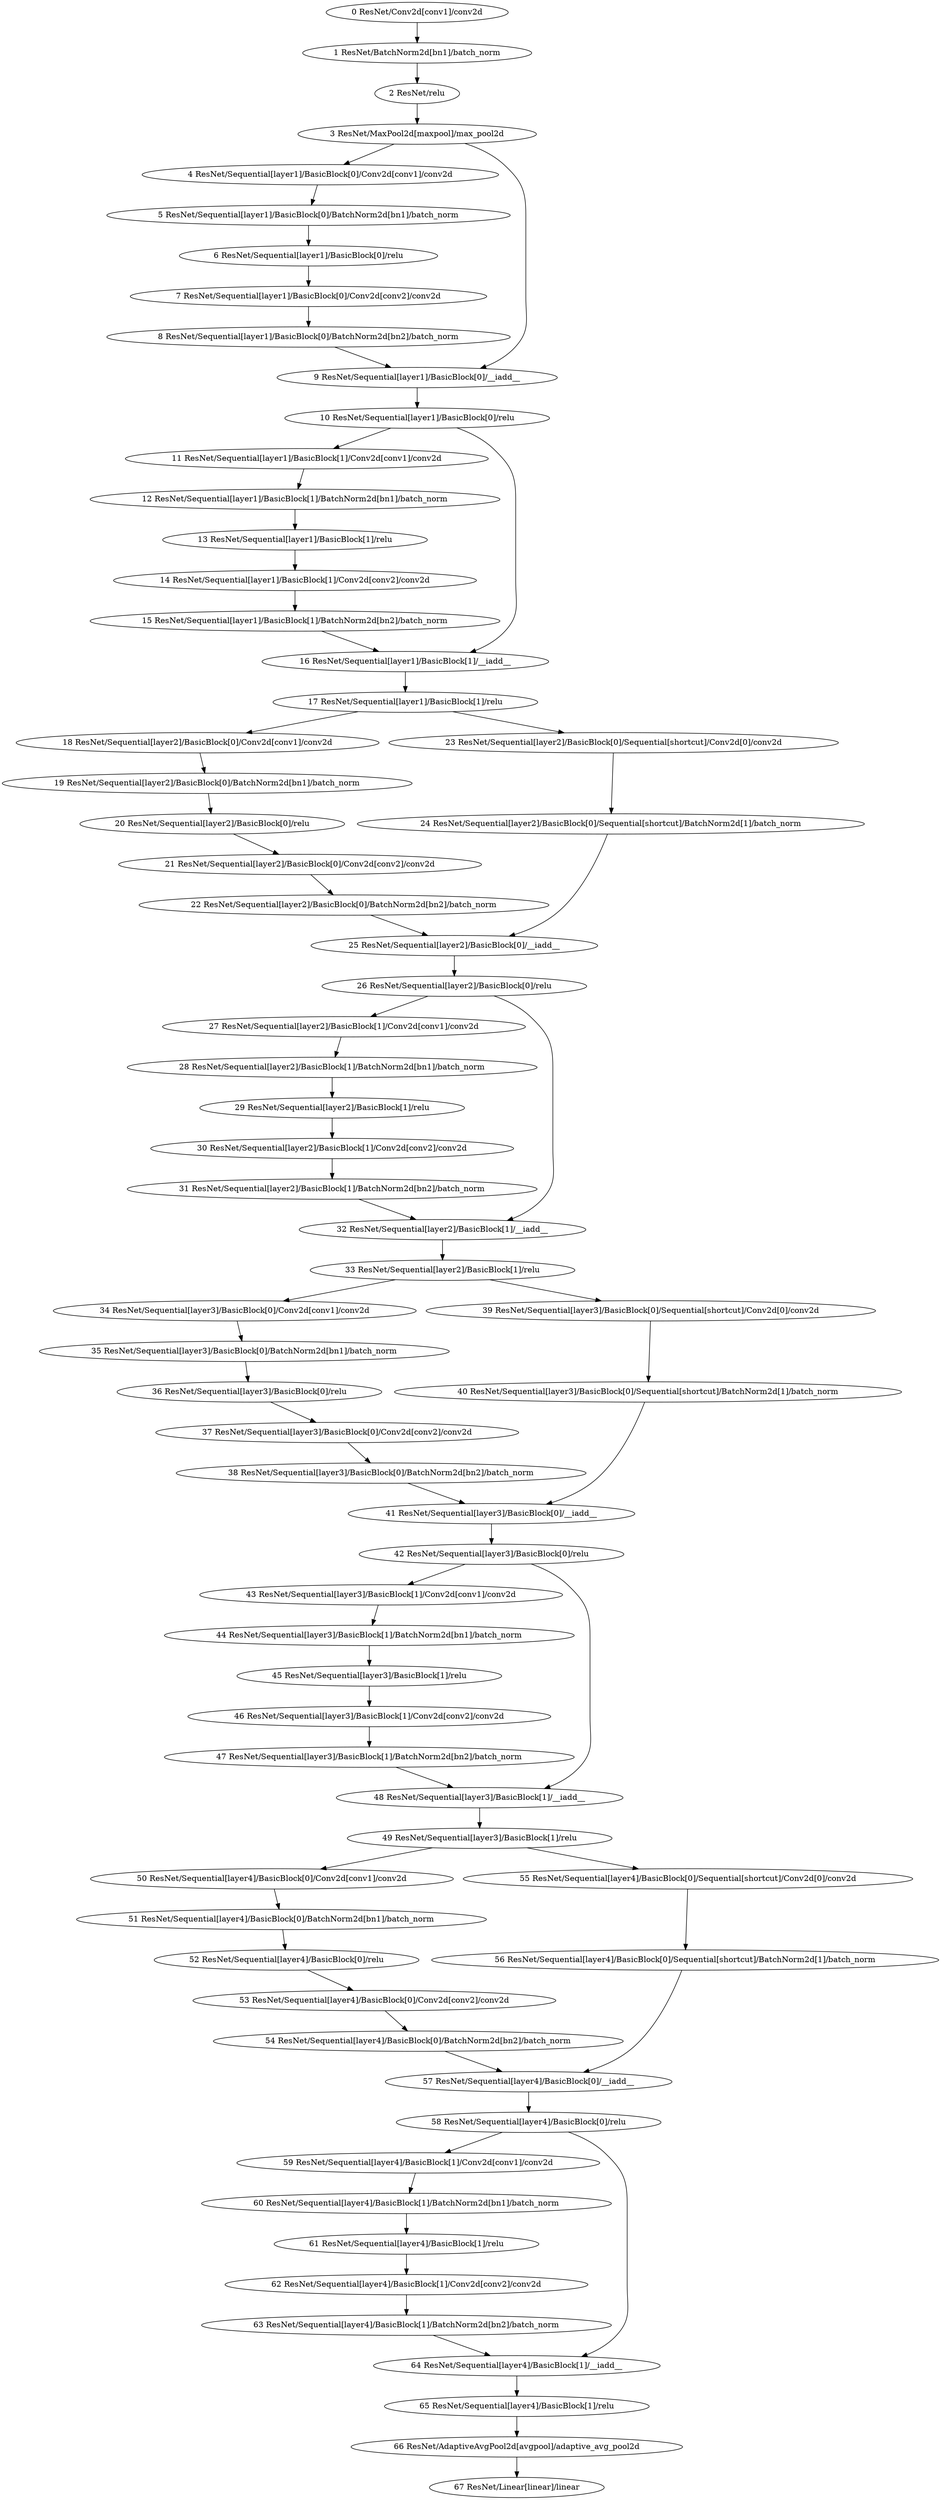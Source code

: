 strict digraph  {
"0 ResNet/Conv2d[conv1]/conv2d" [id=0, scope="ResNet/Conv2d[conv1]", type=conv2d];
"1 ResNet/BatchNorm2d[bn1]/batch_norm" [id=1, scope="ResNet/BatchNorm2d[bn1]", type=batch_norm];
"2 ResNet/relu" [id=2, scope=ResNet, type=relu];
"3 ResNet/MaxPool2d[maxpool]/max_pool2d" [id=3, scope="ResNet/MaxPool2d[maxpool]", type=max_pool2d];
"4 ResNet/Sequential[layer1]/BasicBlock[0]/Conv2d[conv1]/conv2d" [id=4, scope="ResNet/Sequential[layer1]/BasicBlock[0]/Conv2d[conv1]", type=conv2d];
"5 ResNet/Sequential[layer1]/BasicBlock[0]/BatchNorm2d[bn1]/batch_norm" [id=5, scope="ResNet/Sequential[layer1]/BasicBlock[0]/BatchNorm2d[bn1]", type=batch_norm];
"6 ResNet/Sequential[layer1]/BasicBlock[0]/relu" [id=6, scope="ResNet/Sequential[layer1]/BasicBlock[0]", type=relu];
"7 ResNet/Sequential[layer1]/BasicBlock[0]/Conv2d[conv2]/conv2d" [id=7, scope="ResNet/Sequential[layer1]/BasicBlock[0]/Conv2d[conv2]", type=conv2d];
"8 ResNet/Sequential[layer1]/BasicBlock[0]/BatchNorm2d[bn2]/batch_norm" [id=8, scope="ResNet/Sequential[layer1]/BasicBlock[0]/BatchNorm2d[bn2]", type=batch_norm];
"9 ResNet/Sequential[layer1]/BasicBlock[0]/__iadd__" [id=9, scope="ResNet/Sequential[layer1]/BasicBlock[0]", type=__iadd__];
"10 ResNet/Sequential[layer1]/BasicBlock[0]/relu" [id=10, scope="ResNet/Sequential[layer1]/BasicBlock[0]", type=relu];
"11 ResNet/Sequential[layer1]/BasicBlock[1]/Conv2d[conv1]/conv2d" [id=11, scope="ResNet/Sequential[layer1]/BasicBlock[1]/Conv2d[conv1]", type=conv2d];
"12 ResNet/Sequential[layer1]/BasicBlock[1]/BatchNorm2d[bn1]/batch_norm" [id=12, scope="ResNet/Sequential[layer1]/BasicBlock[1]/BatchNorm2d[bn1]", type=batch_norm];
"13 ResNet/Sequential[layer1]/BasicBlock[1]/relu" [id=13, scope="ResNet/Sequential[layer1]/BasicBlock[1]", type=relu];
"14 ResNet/Sequential[layer1]/BasicBlock[1]/Conv2d[conv2]/conv2d" [id=14, scope="ResNet/Sequential[layer1]/BasicBlock[1]/Conv2d[conv2]", type=conv2d];
"15 ResNet/Sequential[layer1]/BasicBlock[1]/BatchNorm2d[bn2]/batch_norm" [id=15, scope="ResNet/Sequential[layer1]/BasicBlock[1]/BatchNorm2d[bn2]", type=batch_norm];
"16 ResNet/Sequential[layer1]/BasicBlock[1]/__iadd__" [id=16, scope="ResNet/Sequential[layer1]/BasicBlock[1]", type=__iadd__];
"17 ResNet/Sequential[layer1]/BasicBlock[1]/relu" [id=17, scope="ResNet/Sequential[layer1]/BasicBlock[1]", type=relu];
"18 ResNet/Sequential[layer2]/BasicBlock[0]/Conv2d[conv1]/conv2d" [id=18, scope="ResNet/Sequential[layer2]/BasicBlock[0]/Conv2d[conv1]", type=conv2d];
"19 ResNet/Sequential[layer2]/BasicBlock[0]/BatchNorm2d[bn1]/batch_norm" [id=19, scope="ResNet/Sequential[layer2]/BasicBlock[0]/BatchNorm2d[bn1]", type=batch_norm];
"20 ResNet/Sequential[layer2]/BasicBlock[0]/relu" [id=20, scope="ResNet/Sequential[layer2]/BasicBlock[0]", type=relu];
"21 ResNet/Sequential[layer2]/BasicBlock[0]/Conv2d[conv2]/conv2d" [id=21, scope="ResNet/Sequential[layer2]/BasicBlock[0]/Conv2d[conv2]", type=conv2d];
"22 ResNet/Sequential[layer2]/BasicBlock[0]/BatchNorm2d[bn2]/batch_norm" [id=22, scope="ResNet/Sequential[layer2]/BasicBlock[0]/BatchNorm2d[bn2]", type=batch_norm];
"23 ResNet/Sequential[layer2]/BasicBlock[0]/Sequential[shortcut]/Conv2d[0]/conv2d" [id=23, scope="ResNet/Sequential[layer2]/BasicBlock[0]/Sequential[shortcut]/Conv2d[0]", type=conv2d];
"24 ResNet/Sequential[layer2]/BasicBlock[0]/Sequential[shortcut]/BatchNorm2d[1]/batch_norm" [id=24, scope="ResNet/Sequential[layer2]/BasicBlock[0]/Sequential[shortcut]/BatchNorm2d[1]", type=batch_norm];
"25 ResNet/Sequential[layer2]/BasicBlock[0]/__iadd__" [id=25, scope="ResNet/Sequential[layer2]/BasicBlock[0]", type=__iadd__];
"26 ResNet/Sequential[layer2]/BasicBlock[0]/relu" [id=26, scope="ResNet/Sequential[layer2]/BasicBlock[0]", type=relu];
"27 ResNet/Sequential[layer2]/BasicBlock[1]/Conv2d[conv1]/conv2d" [id=27, scope="ResNet/Sequential[layer2]/BasicBlock[1]/Conv2d[conv1]", type=conv2d];
"28 ResNet/Sequential[layer2]/BasicBlock[1]/BatchNorm2d[bn1]/batch_norm" [id=28, scope="ResNet/Sequential[layer2]/BasicBlock[1]/BatchNorm2d[bn1]", type=batch_norm];
"29 ResNet/Sequential[layer2]/BasicBlock[1]/relu" [id=29, scope="ResNet/Sequential[layer2]/BasicBlock[1]", type=relu];
"30 ResNet/Sequential[layer2]/BasicBlock[1]/Conv2d[conv2]/conv2d" [id=30, scope="ResNet/Sequential[layer2]/BasicBlock[1]/Conv2d[conv2]", type=conv2d];
"31 ResNet/Sequential[layer2]/BasicBlock[1]/BatchNorm2d[bn2]/batch_norm" [id=31, scope="ResNet/Sequential[layer2]/BasicBlock[1]/BatchNorm2d[bn2]", type=batch_norm];
"32 ResNet/Sequential[layer2]/BasicBlock[1]/__iadd__" [id=32, scope="ResNet/Sequential[layer2]/BasicBlock[1]", type=__iadd__];
"33 ResNet/Sequential[layer2]/BasicBlock[1]/relu" [id=33, scope="ResNet/Sequential[layer2]/BasicBlock[1]", type=relu];
"34 ResNet/Sequential[layer3]/BasicBlock[0]/Conv2d[conv1]/conv2d" [id=34, scope="ResNet/Sequential[layer3]/BasicBlock[0]/Conv2d[conv1]", type=conv2d];
"35 ResNet/Sequential[layer3]/BasicBlock[0]/BatchNorm2d[bn1]/batch_norm" [id=35, scope="ResNet/Sequential[layer3]/BasicBlock[0]/BatchNorm2d[bn1]", type=batch_norm];
"36 ResNet/Sequential[layer3]/BasicBlock[0]/relu" [id=36, scope="ResNet/Sequential[layer3]/BasicBlock[0]", type=relu];
"37 ResNet/Sequential[layer3]/BasicBlock[0]/Conv2d[conv2]/conv2d" [id=37, scope="ResNet/Sequential[layer3]/BasicBlock[0]/Conv2d[conv2]", type=conv2d];
"38 ResNet/Sequential[layer3]/BasicBlock[0]/BatchNorm2d[bn2]/batch_norm" [id=38, scope="ResNet/Sequential[layer3]/BasicBlock[0]/BatchNorm2d[bn2]", type=batch_norm];
"39 ResNet/Sequential[layer3]/BasicBlock[0]/Sequential[shortcut]/Conv2d[0]/conv2d" [id=39, scope="ResNet/Sequential[layer3]/BasicBlock[0]/Sequential[shortcut]/Conv2d[0]", type=conv2d];
"40 ResNet/Sequential[layer3]/BasicBlock[0]/Sequential[shortcut]/BatchNorm2d[1]/batch_norm" [id=40, scope="ResNet/Sequential[layer3]/BasicBlock[0]/Sequential[shortcut]/BatchNorm2d[1]", type=batch_norm];
"41 ResNet/Sequential[layer3]/BasicBlock[0]/__iadd__" [id=41, scope="ResNet/Sequential[layer3]/BasicBlock[0]", type=__iadd__];
"42 ResNet/Sequential[layer3]/BasicBlock[0]/relu" [id=42, scope="ResNet/Sequential[layer3]/BasicBlock[0]", type=relu];
"43 ResNet/Sequential[layer3]/BasicBlock[1]/Conv2d[conv1]/conv2d" [id=43, scope="ResNet/Sequential[layer3]/BasicBlock[1]/Conv2d[conv1]", type=conv2d];
"44 ResNet/Sequential[layer3]/BasicBlock[1]/BatchNorm2d[bn1]/batch_norm" [id=44, scope="ResNet/Sequential[layer3]/BasicBlock[1]/BatchNorm2d[bn1]", type=batch_norm];
"45 ResNet/Sequential[layer3]/BasicBlock[1]/relu" [id=45, scope="ResNet/Sequential[layer3]/BasicBlock[1]", type=relu];
"46 ResNet/Sequential[layer3]/BasicBlock[1]/Conv2d[conv2]/conv2d" [id=46, scope="ResNet/Sequential[layer3]/BasicBlock[1]/Conv2d[conv2]", type=conv2d];
"47 ResNet/Sequential[layer3]/BasicBlock[1]/BatchNorm2d[bn2]/batch_norm" [id=47, scope="ResNet/Sequential[layer3]/BasicBlock[1]/BatchNorm2d[bn2]", type=batch_norm];
"48 ResNet/Sequential[layer3]/BasicBlock[1]/__iadd__" [id=48, scope="ResNet/Sequential[layer3]/BasicBlock[1]", type=__iadd__];
"49 ResNet/Sequential[layer3]/BasicBlock[1]/relu" [id=49, scope="ResNet/Sequential[layer3]/BasicBlock[1]", type=relu];
"50 ResNet/Sequential[layer4]/BasicBlock[0]/Conv2d[conv1]/conv2d" [id=50, scope="ResNet/Sequential[layer4]/BasicBlock[0]/Conv2d[conv1]", type=conv2d];
"51 ResNet/Sequential[layer4]/BasicBlock[0]/BatchNorm2d[bn1]/batch_norm" [id=51, scope="ResNet/Sequential[layer4]/BasicBlock[0]/BatchNorm2d[bn1]", type=batch_norm];
"52 ResNet/Sequential[layer4]/BasicBlock[0]/relu" [id=52, scope="ResNet/Sequential[layer4]/BasicBlock[0]", type=relu];
"53 ResNet/Sequential[layer4]/BasicBlock[0]/Conv2d[conv2]/conv2d" [id=53, scope="ResNet/Sequential[layer4]/BasicBlock[0]/Conv2d[conv2]", type=conv2d];
"54 ResNet/Sequential[layer4]/BasicBlock[0]/BatchNorm2d[bn2]/batch_norm" [id=54, scope="ResNet/Sequential[layer4]/BasicBlock[0]/BatchNorm2d[bn2]", type=batch_norm];
"55 ResNet/Sequential[layer4]/BasicBlock[0]/Sequential[shortcut]/Conv2d[0]/conv2d" [id=55, scope="ResNet/Sequential[layer4]/BasicBlock[0]/Sequential[shortcut]/Conv2d[0]", type=conv2d];
"56 ResNet/Sequential[layer4]/BasicBlock[0]/Sequential[shortcut]/BatchNorm2d[1]/batch_norm" [id=56, scope="ResNet/Sequential[layer4]/BasicBlock[0]/Sequential[shortcut]/BatchNorm2d[1]", type=batch_norm];
"57 ResNet/Sequential[layer4]/BasicBlock[0]/__iadd__" [id=57, scope="ResNet/Sequential[layer4]/BasicBlock[0]", type=__iadd__];
"58 ResNet/Sequential[layer4]/BasicBlock[0]/relu" [id=58, scope="ResNet/Sequential[layer4]/BasicBlock[0]", type=relu];
"59 ResNet/Sequential[layer4]/BasicBlock[1]/Conv2d[conv1]/conv2d" [id=59, scope="ResNet/Sequential[layer4]/BasicBlock[1]/Conv2d[conv1]", type=conv2d];
"60 ResNet/Sequential[layer4]/BasicBlock[1]/BatchNorm2d[bn1]/batch_norm" [id=60, scope="ResNet/Sequential[layer4]/BasicBlock[1]/BatchNorm2d[bn1]", type=batch_norm];
"61 ResNet/Sequential[layer4]/BasicBlock[1]/relu" [id=61, scope="ResNet/Sequential[layer4]/BasicBlock[1]", type=relu];
"62 ResNet/Sequential[layer4]/BasicBlock[1]/Conv2d[conv2]/conv2d" [id=62, scope="ResNet/Sequential[layer4]/BasicBlock[1]/Conv2d[conv2]", type=conv2d];
"63 ResNet/Sequential[layer4]/BasicBlock[1]/BatchNorm2d[bn2]/batch_norm" [id=63, scope="ResNet/Sequential[layer4]/BasicBlock[1]/BatchNorm2d[bn2]", type=batch_norm];
"64 ResNet/Sequential[layer4]/BasicBlock[1]/__iadd__" [id=64, scope="ResNet/Sequential[layer4]/BasicBlock[1]", type=__iadd__];
"65 ResNet/Sequential[layer4]/BasicBlock[1]/relu" [id=65, scope="ResNet/Sequential[layer4]/BasicBlock[1]", type=relu];
"66 ResNet/AdaptiveAvgPool2d[avgpool]/adaptive_avg_pool2d" [id=66, scope="ResNet/AdaptiveAvgPool2d[avgpool]", type=adaptive_avg_pool2d];
"67 ResNet/Linear[linear]/linear" [id=67, scope="ResNet/Linear[linear]", type=linear];
"0 ResNet/Conv2d[conv1]/conv2d" -> "1 ResNet/BatchNorm2d[bn1]/batch_norm";
"1 ResNet/BatchNorm2d[bn1]/batch_norm" -> "2 ResNet/relu";
"2 ResNet/relu" -> "3 ResNet/MaxPool2d[maxpool]/max_pool2d";
"3 ResNet/MaxPool2d[maxpool]/max_pool2d" -> "4 ResNet/Sequential[layer1]/BasicBlock[0]/Conv2d[conv1]/conv2d";
"3 ResNet/MaxPool2d[maxpool]/max_pool2d" -> "9 ResNet/Sequential[layer1]/BasicBlock[0]/__iadd__";
"4 ResNet/Sequential[layer1]/BasicBlock[0]/Conv2d[conv1]/conv2d" -> "5 ResNet/Sequential[layer1]/BasicBlock[0]/BatchNorm2d[bn1]/batch_norm";
"5 ResNet/Sequential[layer1]/BasicBlock[0]/BatchNorm2d[bn1]/batch_norm" -> "6 ResNet/Sequential[layer1]/BasicBlock[0]/relu";
"6 ResNet/Sequential[layer1]/BasicBlock[0]/relu" -> "7 ResNet/Sequential[layer1]/BasicBlock[0]/Conv2d[conv2]/conv2d";
"7 ResNet/Sequential[layer1]/BasicBlock[0]/Conv2d[conv2]/conv2d" -> "8 ResNet/Sequential[layer1]/BasicBlock[0]/BatchNorm2d[bn2]/batch_norm";
"8 ResNet/Sequential[layer1]/BasicBlock[0]/BatchNorm2d[bn2]/batch_norm" -> "9 ResNet/Sequential[layer1]/BasicBlock[0]/__iadd__";
"9 ResNet/Sequential[layer1]/BasicBlock[0]/__iadd__" -> "10 ResNet/Sequential[layer1]/BasicBlock[0]/relu";
"10 ResNet/Sequential[layer1]/BasicBlock[0]/relu" -> "11 ResNet/Sequential[layer1]/BasicBlock[1]/Conv2d[conv1]/conv2d";
"10 ResNet/Sequential[layer1]/BasicBlock[0]/relu" -> "16 ResNet/Sequential[layer1]/BasicBlock[1]/__iadd__";
"11 ResNet/Sequential[layer1]/BasicBlock[1]/Conv2d[conv1]/conv2d" -> "12 ResNet/Sequential[layer1]/BasicBlock[1]/BatchNorm2d[bn1]/batch_norm";
"12 ResNet/Sequential[layer1]/BasicBlock[1]/BatchNorm2d[bn1]/batch_norm" -> "13 ResNet/Sequential[layer1]/BasicBlock[1]/relu";
"13 ResNet/Sequential[layer1]/BasicBlock[1]/relu" -> "14 ResNet/Sequential[layer1]/BasicBlock[1]/Conv2d[conv2]/conv2d";
"14 ResNet/Sequential[layer1]/BasicBlock[1]/Conv2d[conv2]/conv2d" -> "15 ResNet/Sequential[layer1]/BasicBlock[1]/BatchNorm2d[bn2]/batch_norm";
"15 ResNet/Sequential[layer1]/BasicBlock[1]/BatchNorm2d[bn2]/batch_norm" -> "16 ResNet/Sequential[layer1]/BasicBlock[1]/__iadd__";
"16 ResNet/Sequential[layer1]/BasicBlock[1]/__iadd__" -> "17 ResNet/Sequential[layer1]/BasicBlock[1]/relu";
"17 ResNet/Sequential[layer1]/BasicBlock[1]/relu" -> "18 ResNet/Sequential[layer2]/BasicBlock[0]/Conv2d[conv1]/conv2d";
"17 ResNet/Sequential[layer1]/BasicBlock[1]/relu" -> "23 ResNet/Sequential[layer2]/BasicBlock[0]/Sequential[shortcut]/Conv2d[0]/conv2d";
"18 ResNet/Sequential[layer2]/BasicBlock[0]/Conv2d[conv1]/conv2d" -> "19 ResNet/Sequential[layer2]/BasicBlock[0]/BatchNorm2d[bn1]/batch_norm";
"19 ResNet/Sequential[layer2]/BasicBlock[0]/BatchNorm2d[bn1]/batch_norm" -> "20 ResNet/Sequential[layer2]/BasicBlock[0]/relu";
"20 ResNet/Sequential[layer2]/BasicBlock[0]/relu" -> "21 ResNet/Sequential[layer2]/BasicBlock[0]/Conv2d[conv2]/conv2d";
"21 ResNet/Sequential[layer2]/BasicBlock[0]/Conv2d[conv2]/conv2d" -> "22 ResNet/Sequential[layer2]/BasicBlock[0]/BatchNorm2d[bn2]/batch_norm";
"22 ResNet/Sequential[layer2]/BasicBlock[0]/BatchNorm2d[bn2]/batch_norm" -> "25 ResNet/Sequential[layer2]/BasicBlock[0]/__iadd__";
"23 ResNet/Sequential[layer2]/BasicBlock[0]/Sequential[shortcut]/Conv2d[0]/conv2d" -> "24 ResNet/Sequential[layer2]/BasicBlock[0]/Sequential[shortcut]/BatchNorm2d[1]/batch_norm";
"24 ResNet/Sequential[layer2]/BasicBlock[0]/Sequential[shortcut]/BatchNorm2d[1]/batch_norm" -> "25 ResNet/Sequential[layer2]/BasicBlock[0]/__iadd__";
"25 ResNet/Sequential[layer2]/BasicBlock[0]/__iadd__" -> "26 ResNet/Sequential[layer2]/BasicBlock[0]/relu";
"26 ResNet/Sequential[layer2]/BasicBlock[0]/relu" -> "27 ResNet/Sequential[layer2]/BasicBlock[1]/Conv2d[conv1]/conv2d";
"26 ResNet/Sequential[layer2]/BasicBlock[0]/relu" -> "32 ResNet/Sequential[layer2]/BasicBlock[1]/__iadd__";
"27 ResNet/Sequential[layer2]/BasicBlock[1]/Conv2d[conv1]/conv2d" -> "28 ResNet/Sequential[layer2]/BasicBlock[1]/BatchNorm2d[bn1]/batch_norm";
"28 ResNet/Sequential[layer2]/BasicBlock[1]/BatchNorm2d[bn1]/batch_norm" -> "29 ResNet/Sequential[layer2]/BasicBlock[1]/relu";
"29 ResNet/Sequential[layer2]/BasicBlock[1]/relu" -> "30 ResNet/Sequential[layer2]/BasicBlock[1]/Conv2d[conv2]/conv2d";
"30 ResNet/Sequential[layer2]/BasicBlock[1]/Conv2d[conv2]/conv2d" -> "31 ResNet/Sequential[layer2]/BasicBlock[1]/BatchNorm2d[bn2]/batch_norm";
"31 ResNet/Sequential[layer2]/BasicBlock[1]/BatchNorm2d[bn2]/batch_norm" -> "32 ResNet/Sequential[layer2]/BasicBlock[1]/__iadd__";
"32 ResNet/Sequential[layer2]/BasicBlock[1]/__iadd__" -> "33 ResNet/Sequential[layer2]/BasicBlock[1]/relu";
"33 ResNet/Sequential[layer2]/BasicBlock[1]/relu" -> "34 ResNet/Sequential[layer3]/BasicBlock[0]/Conv2d[conv1]/conv2d";
"33 ResNet/Sequential[layer2]/BasicBlock[1]/relu" -> "39 ResNet/Sequential[layer3]/BasicBlock[0]/Sequential[shortcut]/Conv2d[0]/conv2d";
"34 ResNet/Sequential[layer3]/BasicBlock[0]/Conv2d[conv1]/conv2d" -> "35 ResNet/Sequential[layer3]/BasicBlock[0]/BatchNorm2d[bn1]/batch_norm";
"35 ResNet/Sequential[layer3]/BasicBlock[0]/BatchNorm2d[bn1]/batch_norm" -> "36 ResNet/Sequential[layer3]/BasicBlock[0]/relu";
"36 ResNet/Sequential[layer3]/BasicBlock[0]/relu" -> "37 ResNet/Sequential[layer3]/BasicBlock[0]/Conv2d[conv2]/conv2d";
"37 ResNet/Sequential[layer3]/BasicBlock[0]/Conv2d[conv2]/conv2d" -> "38 ResNet/Sequential[layer3]/BasicBlock[0]/BatchNorm2d[bn2]/batch_norm";
"38 ResNet/Sequential[layer3]/BasicBlock[0]/BatchNorm2d[bn2]/batch_norm" -> "41 ResNet/Sequential[layer3]/BasicBlock[0]/__iadd__";
"39 ResNet/Sequential[layer3]/BasicBlock[0]/Sequential[shortcut]/Conv2d[0]/conv2d" -> "40 ResNet/Sequential[layer3]/BasicBlock[0]/Sequential[shortcut]/BatchNorm2d[1]/batch_norm";
"40 ResNet/Sequential[layer3]/BasicBlock[0]/Sequential[shortcut]/BatchNorm2d[1]/batch_norm" -> "41 ResNet/Sequential[layer3]/BasicBlock[0]/__iadd__";
"41 ResNet/Sequential[layer3]/BasicBlock[0]/__iadd__" -> "42 ResNet/Sequential[layer3]/BasicBlock[0]/relu";
"42 ResNet/Sequential[layer3]/BasicBlock[0]/relu" -> "43 ResNet/Sequential[layer3]/BasicBlock[1]/Conv2d[conv1]/conv2d";
"42 ResNet/Sequential[layer3]/BasicBlock[0]/relu" -> "48 ResNet/Sequential[layer3]/BasicBlock[1]/__iadd__";
"43 ResNet/Sequential[layer3]/BasicBlock[1]/Conv2d[conv1]/conv2d" -> "44 ResNet/Sequential[layer3]/BasicBlock[1]/BatchNorm2d[bn1]/batch_norm";
"44 ResNet/Sequential[layer3]/BasicBlock[1]/BatchNorm2d[bn1]/batch_norm" -> "45 ResNet/Sequential[layer3]/BasicBlock[1]/relu";
"45 ResNet/Sequential[layer3]/BasicBlock[1]/relu" -> "46 ResNet/Sequential[layer3]/BasicBlock[1]/Conv2d[conv2]/conv2d";
"46 ResNet/Sequential[layer3]/BasicBlock[1]/Conv2d[conv2]/conv2d" -> "47 ResNet/Sequential[layer3]/BasicBlock[1]/BatchNorm2d[bn2]/batch_norm";
"47 ResNet/Sequential[layer3]/BasicBlock[1]/BatchNorm2d[bn2]/batch_norm" -> "48 ResNet/Sequential[layer3]/BasicBlock[1]/__iadd__";
"48 ResNet/Sequential[layer3]/BasicBlock[1]/__iadd__" -> "49 ResNet/Sequential[layer3]/BasicBlock[1]/relu";
"49 ResNet/Sequential[layer3]/BasicBlock[1]/relu" -> "50 ResNet/Sequential[layer4]/BasicBlock[0]/Conv2d[conv1]/conv2d";
"49 ResNet/Sequential[layer3]/BasicBlock[1]/relu" -> "55 ResNet/Sequential[layer4]/BasicBlock[0]/Sequential[shortcut]/Conv2d[0]/conv2d";
"50 ResNet/Sequential[layer4]/BasicBlock[0]/Conv2d[conv1]/conv2d" -> "51 ResNet/Sequential[layer4]/BasicBlock[0]/BatchNorm2d[bn1]/batch_norm";
"51 ResNet/Sequential[layer4]/BasicBlock[0]/BatchNorm2d[bn1]/batch_norm" -> "52 ResNet/Sequential[layer4]/BasicBlock[0]/relu";
"52 ResNet/Sequential[layer4]/BasicBlock[0]/relu" -> "53 ResNet/Sequential[layer4]/BasicBlock[0]/Conv2d[conv2]/conv2d";
"53 ResNet/Sequential[layer4]/BasicBlock[0]/Conv2d[conv2]/conv2d" -> "54 ResNet/Sequential[layer4]/BasicBlock[0]/BatchNorm2d[bn2]/batch_norm";
"54 ResNet/Sequential[layer4]/BasicBlock[0]/BatchNorm2d[bn2]/batch_norm" -> "57 ResNet/Sequential[layer4]/BasicBlock[0]/__iadd__";
"55 ResNet/Sequential[layer4]/BasicBlock[0]/Sequential[shortcut]/Conv2d[0]/conv2d" -> "56 ResNet/Sequential[layer4]/BasicBlock[0]/Sequential[shortcut]/BatchNorm2d[1]/batch_norm";
"56 ResNet/Sequential[layer4]/BasicBlock[0]/Sequential[shortcut]/BatchNorm2d[1]/batch_norm" -> "57 ResNet/Sequential[layer4]/BasicBlock[0]/__iadd__";
"57 ResNet/Sequential[layer4]/BasicBlock[0]/__iadd__" -> "58 ResNet/Sequential[layer4]/BasicBlock[0]/relu";
"58 ResNet/Sequential[layer4]/BasicBlock[0]/relu" -> "59 ResNet/Sequential[layer4]/BasicBlock[1]/Conv2d[conv1]/conv2d";
"58 ResNet/Sequential[layer4]/BasicBlock[0]/relu" -> "64 ResNet/Sequential[layer4]/BasicBlock[1]/__iadd__";
"59 ResNet/Sequential[layer4]/BasicBlock[1]/Conv2d[conv1]/conv2d" -> "60 ResNet/Sequential[layer4]/BasicBlock[1]/BatchNorm2d[bn1]/batch_norm";
"60 ResNet/Sequential[layer4]/BasicBlock[1]/BatchNorm2d[bn1]/batch_norm" -> "61 ResNet/Sequential[layer4]/BasicBlock[1]/relu";
"61 ResNet/Sequential[layer4]/BasicBlock[1]/relu" -> "62 ResNet/Sequential[layer4]/BasicBlock[1]/Conv2d[conv2]/conv2d";
"62 ResNet/Sequential[layer4]/BasicBlock[1]/Conv2d[conv2]/conv2d" -> "63 ResNet/Sequential[layer4]/BasicBlock[1]/BatchNorm2d[bn2]/batch_norm";
"63 ResNet/Sequential[layer4]/BasicBlock[1]/BatchNorm2d[bn2]/batch_norm" -> "64 ResNet/Sequential[layer4]/BasicBlock[1]/__iadd__";
"64 ResNet/Sequential[layer4]/BasicBlock[1]/__iadd__" -> "65 ResNet/Sequential[layer4]/BasicBlock[1]/relu";
"65 ResNet/Sequential[layer4]/BasicBlock[1]/relu" -> "66 ResNet/AdaptiveAvgPool2d[avgpool]/adaptive_avg_pool2d";
"66 ResNet/AdaptiveAvgPool2d[avgpool]/adaptive_avg_pool2d" -> "67 ResNet/Linear[linear]/linear";
}
